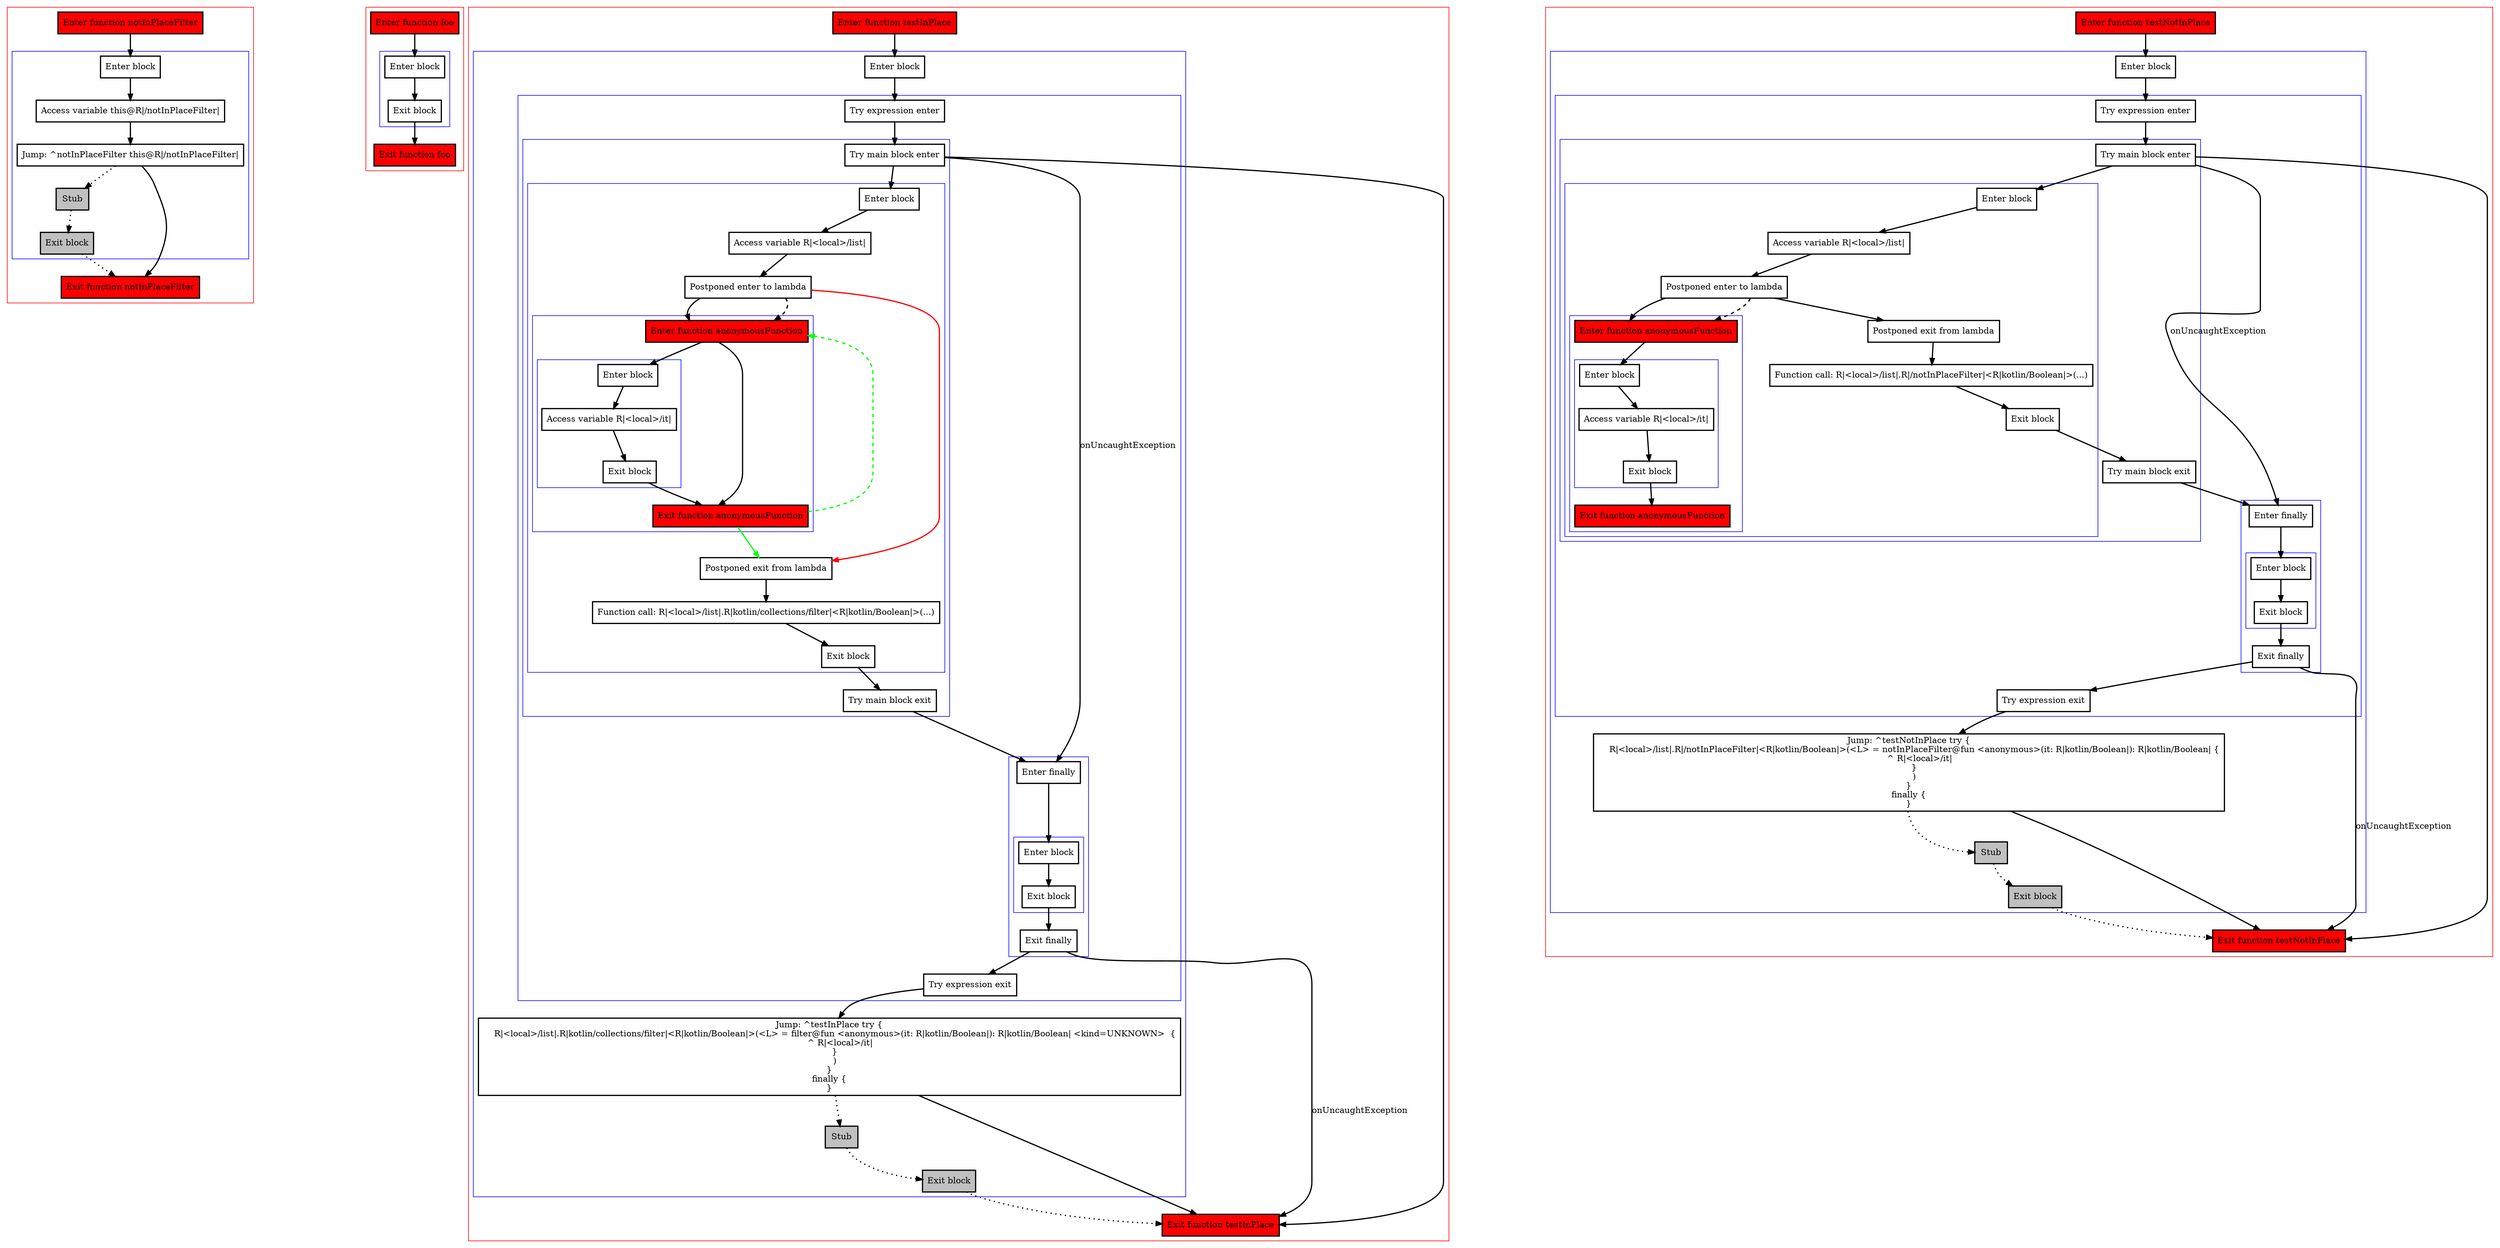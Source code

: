 digraph tryWithLambdaInside_kt {
    graph [nodesep=3]
    node [shape=box penwidth=2]
    edge [penwidth=2]

    subgraph cluster_0 {
        color=red
        0 [label="Enter function notInPlaceFilter" style="filled" fillcolor=red];
        subgraph cluster_1 {
            color=blue
            1 [label="Enter block"];
            2 [label="Access variable this@R|/notInPlaceFilter|"];
            3 [label="Jump: ^notInPlaceFilter this@R|/notInPlaceFilter|"];
            4 [label="Stub" style="filled" fillcolor=gray];
            5 [label="Exit block" style="filled" fillcolor=gray];
        }
        6 [label="Exit function notInPlaceFilter" style="filled" fillcolor=red];
    }
    0 -> {1};
    1 -> {2};
    2 -> {3};
    3 -> {6};
    3 -> {4} [style=dotted];
    4 -> {5} [style=dotted];
    5 -> {6} [style=dotted];

    subgraph cluster_2 {
        color=red
        7 [label="Enter function foo" style="filled" fillcolor=red];
        subgraph cluster_3 {
            color=blue
            8 [label="Enter block"];
            9 [label="Exit block"];
        }
        10 [label="Exit function foo" style="filled" fillcolor=red];
    }
    7 -> {8};
    8 -> {9};
    9 -> {10};

    subgraph cluster_4 {
        color=red
        11 [label="Enter function testInPlace" style="filled" fillcolor=red];
        subgraph cluster_5 {
            color=blue
            12 [label="Enter block"];
            subgraph cluster_6 {
                color=blue
                13 [label="Try expression enter"];
                subgraph cluster_7 {
                    color=blue
                    14 [label="Try main block enter"];
                    subgraph cluster_8 {
                        color=blue
                        15 [label="Enter block"];
                        16 [label="Access variable R|<local>/list|"];
                        17 [label="Postponed enter to lambda"];
                        subgraph cluster_9 {
                            color=blue
                            31 [label="Enter function anonymousFunction" style="filled" fillcolor=red];
                            subgraph cluster_10 {
                                color=blue
                                32 [label="Enter block"];
                                33 [label="Access variable R|<local>/it|"];
                                34 [label="Exit block"];
                            }
                            35 [label="Exit function anonymousFunction" style="filled" fillcolor=red];
                        }
                        18 [label="Postponed exit from lambda"];
                        19 [label="Function call: R|<local>/list|.R|kotlin/collections/filter|<R|kotlin/Boolean|>(...)"];
                        20 [label="Exit block"];
                    }
                    21 [label="Try main block exit"];
                }
                subgraph cluster_11 {
                    color=blue
                    22 [label="Enter finally"];
                    subgraph cluster_12 {
                        color=blue
                        23 [label="Enter block"];
                        24 [label="Exit block"];
                    }
                    25 [label="Exit finally"];
                }
                26 [label="Try expression exit"];
            }
            27 [label="Jump: ^testInPlace try {
    R|<local>/list|.R|kotlin/collections/filter|<R|kotlin/Boolean|>(<L> = filter@fun <anonymous>(it: R|kotlin/Boolean|): R|kotlin/Boolean| <kind=UNKNOWN>  {
        ^ R|<local>/it|
    }
    )
}
finally {
}
"];
            28 [label="Stub" style="filled" fillcolor=gray];
            29 [label="Exit block" style="filled" fillcolor=gray];
        }
        30 [label="Exit function testInPlace" style="filled" fillcolor=red];
    }
    11 -> {12};
    12 -> {13};
    13 -> {14};
    14 -> {30 15};
    14 -> {22}    [label=onUncaughtException];
    15 -> {16};
    16 -> {17};
    17 -> {31};
    17 -> {18} [color=red];
    17 -> {31} [style=dashed];
    18 -> {19};
    19 -> {20};
    20 -> {21};
    21 -> {22};
    22 -> {23};
    23 -> {24};
    24 -> {25};
    25 -> {26};
    25 -> {30}    [label=onUncaughtException];
    26 -> {27};
    27 -> {30};
    27 -> {28} [style=dotted];
    28 -> {29} [style=dotted];
    29 -> {30} [style=dotted];
    31 -> {35 32};
    32 -> {33};
    33 -> {34};
    34 -> {35};
    35 -> {18} [color=green];
    35 -> {31} [color=green style=dashed];

    subgraph cluster_13 {
        color=red
        36 [label="Enter function testNotInPlace" style="filled" fillcolor=red];
        subgraph cluster_14 {
            color=blue
            37 [label="Enter block"];
            subgraph cluster_15 {
                color=blue
                38 [label="Try expression enter"];
                subgraph cluster_16 {
                    color=blue
                    39 [label="Try main block enter"];
                    subgraph cluster_17 {
                        color=blue
                        40 [label="Enter block"];
                        41 [label="Access variable R|<local>/list|"];
                        42 [label="Postponed enter to lambda"];
                        subgraph cluster_18 {
                            color=blue
                            56 [label="Enter function anonymousFunction" style="filled" fillcolor=red];
                            subgraph cluster_19 {
                                color=blue
                                57 [label="Enter block"];
                                58 [label="Access variable R|<local>/it|"];
                                59 [label="Exit block"];
                            }
                            60 [label="Exit function anonymousFunction" style="filled" fillcolor=red];
                        }
                        43 [label="Postponed exit from lambda"];
                        44 [label="Function call: R|<local>/list|.R|/notInPlaceFilter|<R|kotlin/Boolean|>(...)"];
                        45 [label="Exit block"];
                    }
                    46 [label="Try main block exit"];
                }
                subgraph cluster_20 {
                    color=blue
                    47 [label="Enter finally"];
                    subgraph cluster_21 {
                        color=blue
                        48 [label="Enter block"];
                        49 [label="Exit block"];
                    }
                    50 [label="Exit finally"];
                }
                51 [label="Try expression exit"];
            }
            52 [label="Jump: ^testNotInPlace try {
    R|<local>/list|.R|/notInPlaceFilter|<R|kotlin/Boolean|>(<L> = notInPlaceFilter@fun <anonymous>(it: R|kotlin/Boolean|): R|kotlin/Boolean| {
        ^ R|<local>/it|
    }
    )
}
finally {
}
"];
            53 [label="Stub" style="filled" fillcolor=gray];
            54 [label="Exit block" style="filled" fillcolor=gray];
        }
        55 [label="Exit function testNotInPlace" style="filled" fillcolor=red];
    }
    36 -> {37};
    37 -> {38};
    38 -> {39};
    39 -> {55 40};
    39 -> {47}    [label=onUncaughtException];
    40 -> {41};
    41 -> {42};
    42 -> {43 56};
    42 -> {56} [style=dashed];
    43 -> {44};
    44 -> {45};
    45 -> {46};
    46 -> {47};
    47 -> {48};
    48 -> {49};
    49 -> {50};
    50 -> {51};
    50 -> {55}    [label=onUncaughtException];
    51 -> {52};
    52 -> {55};
    52 -> {53} [style=dotted];
    53 -> {54} [style=dotted];
    54 -> {55} [style=dotted];
    56 -> {57};
    57 -> {58};
    58 -> {59};
    59 -> {60};

}
